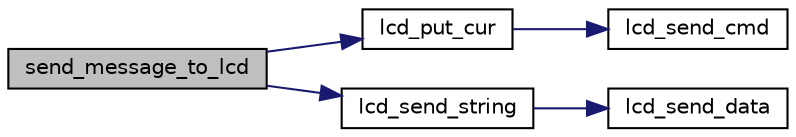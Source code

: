 digraph "send_message_to_lcd"
{
 // LATEX_PDF_SIZE
  edge [fontname="Helvetica",fontsize="10",labelfontname="Helvetica",labelfontsize="10"];
  node [fontname="Helvetica",fontsize="10",shape=record];
  rankdir="LR";
  Node1 [label="send_message_to_lcd",height=0.2,width=0.4,color="black", fillcolor="grey75", style="filled", fontcolor="black",tooltip=" "];
  Node1 -> Node2 [color="midnightblue",fontsize="10",style="solid"];
  Node2 [label="lcd_put_cur",height=0.2,width=0.4,color="black", fillcolor="white", style="filled",URL="$lcd_8c.html#a335c8a975c28b9eb7ee6c27a6efe7c44",tooltip=" "];
  Node2 -> Node3 [color="midnightblue",fontsize="10",style="solid"];
  Node3 [label="lcd_send_cmd",height=0.2,width=0.4,color="black", fillcolor="white", style="filled",URL="$lcd_8c.html#a0934da706080d3b0b3b2f04c9d044e67",tooltip=" "];
  Node1 -> Node4 [color="midnightblue",fontsize="10",style="solid"];
  Node4 [label="lcd_send_string",height=0.2,width=0.4,color="black", fillcolor="white", style="filled",URL="$lcd_8c.html#a234ae1cb5d91fa756d1216e3540222ad",tooltip=" "];
  Node4 -> Node5 [color="midnightblue",fontsize="10",style="solid"];
  Node5 [label="lcd_send_data",height=0.2,width=0.4,color="black", fillcolor="white", style="filled",URL="$lcd_8c.html#ac6c9650fc3a35bf393a6bf535e6d0b9f",tooltip=" "];
}

